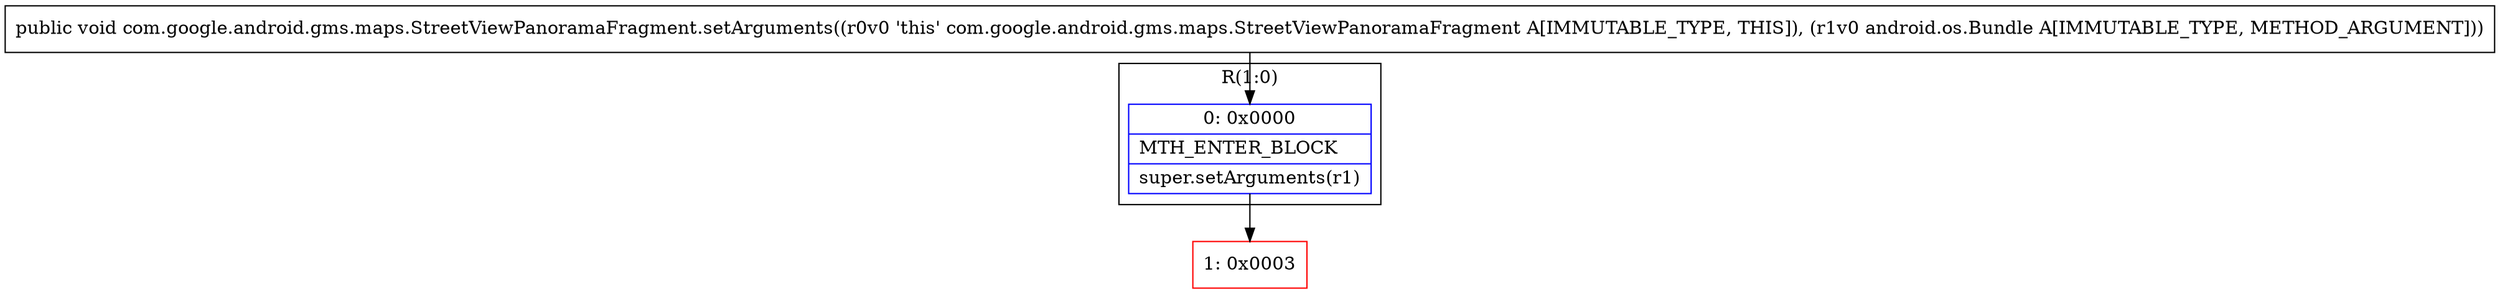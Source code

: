 digraph "CFG forcom.google.android.gms.maps.StreetViewPanoramaFragment.setArguments(Landroid\/os\/Bundle;)V" {
subgraph cluster_Region_103585410 {
label = "R(1:0)";
node [shape=record,color=blue];
Node_0 [shape=record,label="{0\:\ 0x0000|MTH_ENTER_BLOCK\l|super.setArguments(r1)\l}"];
}
Node_1 [shape=record,color=red,label="{1\:\ 0x0003}"];
MethodNode[shape=record,label="{public void com.google.android.gms.maps.StreetViewPanoramaFragment.setArguments((r0v0 'this' com.google.android.gms.maps.StreetViewPanoramaFragment A[IMMUTABLE_TYPE, THIS]), (r1v0 android.os.Bundle A[IMMUTABLE_TYPE, METHOD_ARGUMENT])) }"];
MethodNode -> Node_0;
Node_0 -> Node_1;
}

